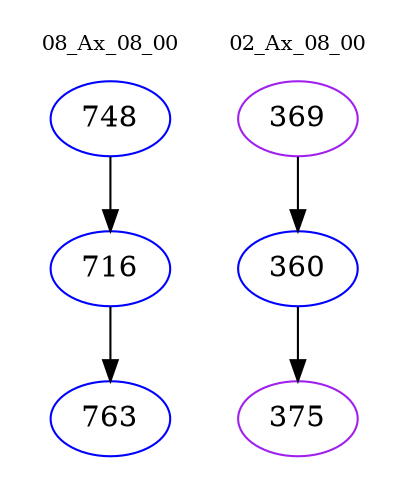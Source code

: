 digraph{
subgraph cluster_0 {
color = white
label = "08_Ax_08_00";
fontsize=10;
T0_748 [label="748", color="blue"]
T0_748 -> T0_716 [color="black"]
T0_716 [label="716", color="blue"]
T0_716 -> T0_763 [color="black"]
T0_763 [label="763", color="blue"]
}
subgraph cluster_1 {
color = white
label = "02_Ax_08_00";
fontsize=10;
T1_369 [label="369", color="purple"]
T1_369 -> T1_360 [color="black"]
T1_360 [label="360", color="blue"]
T1_360 -> T1_375 [color="black"]
T1_375 [label="375", color="purple"]
}
}
